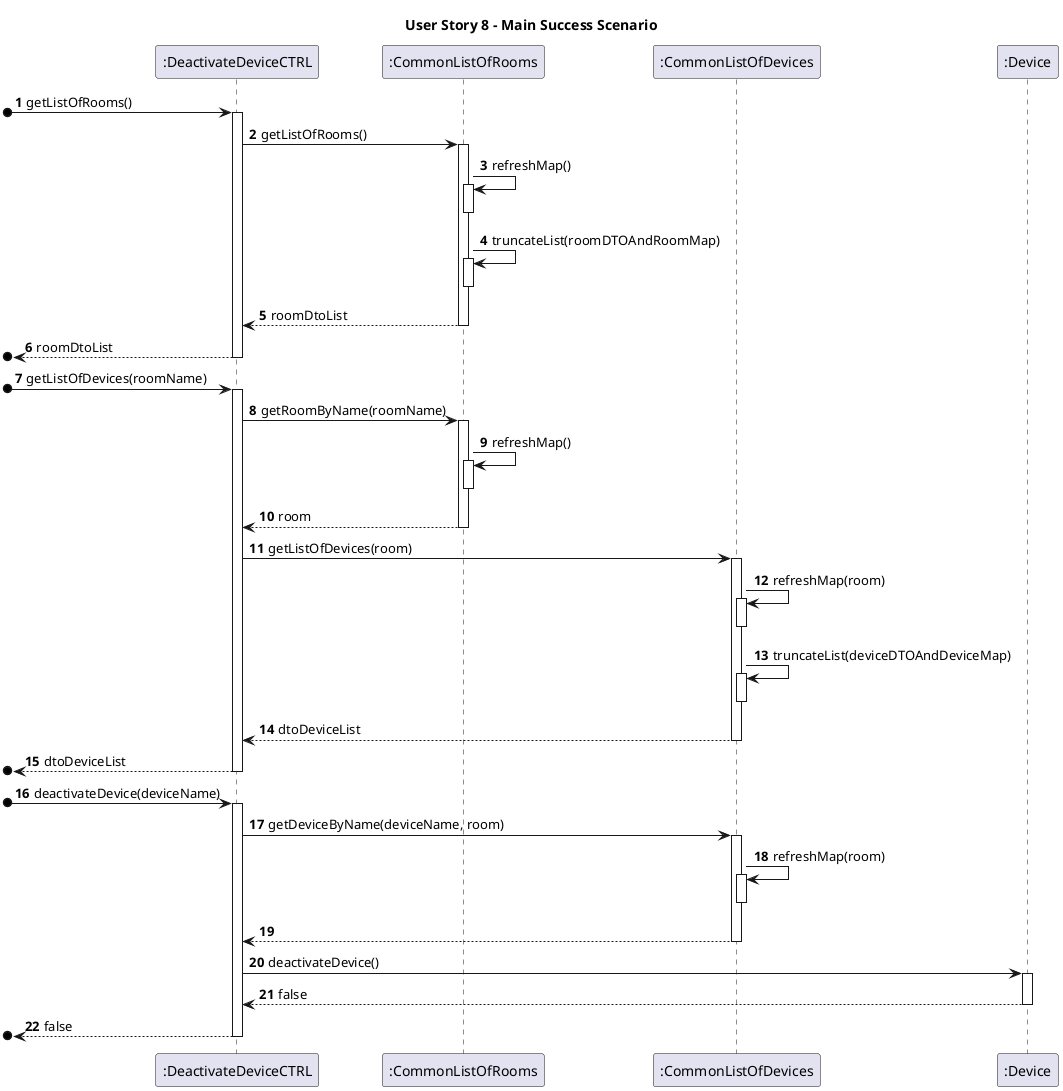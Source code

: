  @startuml
title User Story 8 - Main Success Scenario

autonumber

participant ":DeactivateDeviceCTRL" as C
participant ":CommonListOfRooms" as CU
participant ":CommonListOfDevices" as CD
participant ":Device" as D



[o-> C : getListOfRooms()
activate C
C -> CU : getListOfRooms()
activate CU
CU -> CU : refreshMap()
activate CU
deactivate CU

CU -> CU : truncateList(roomDTOAndRoomMap)
activate CU
deactivate CU
CU --> C : roomDtoList
deactivate CU
[o<-- C : roomDtoList
deactivate C

[o-> C : getListOfDevices(roomName)
activate C
C -> CU: getRoomByName(roomName)
activate CU
CU -> CU : refreshMap()
activate CU
deactivate CU
CU --> C : room
deactivate CU
C -> CD : getListOfDevices(room)
activate CD
CD -> CD : refreshMap(room)
activate CD
deactivate CD

CD -> CD : truncateList(deviceDTOAndDeviceMap)
activate CD
deactivate CD
CD --> C : dtoDeviceList
deactivate CD
[o<-- C : dtoDeviceList
deactivate C

[o-> C : deactivateDevice(deviceName)
activate C
C -> CD : getDeviceByName(deviceName, room)
activate CD
CD -> CD : refreshMap(room)
activate CD
deactivate CD
CD --> C :
deactivate CD
C -> D : deactivateDevice()
activate D
D --> C : false
deactivate D
[o<-- C : false
deactivate C
@enduml